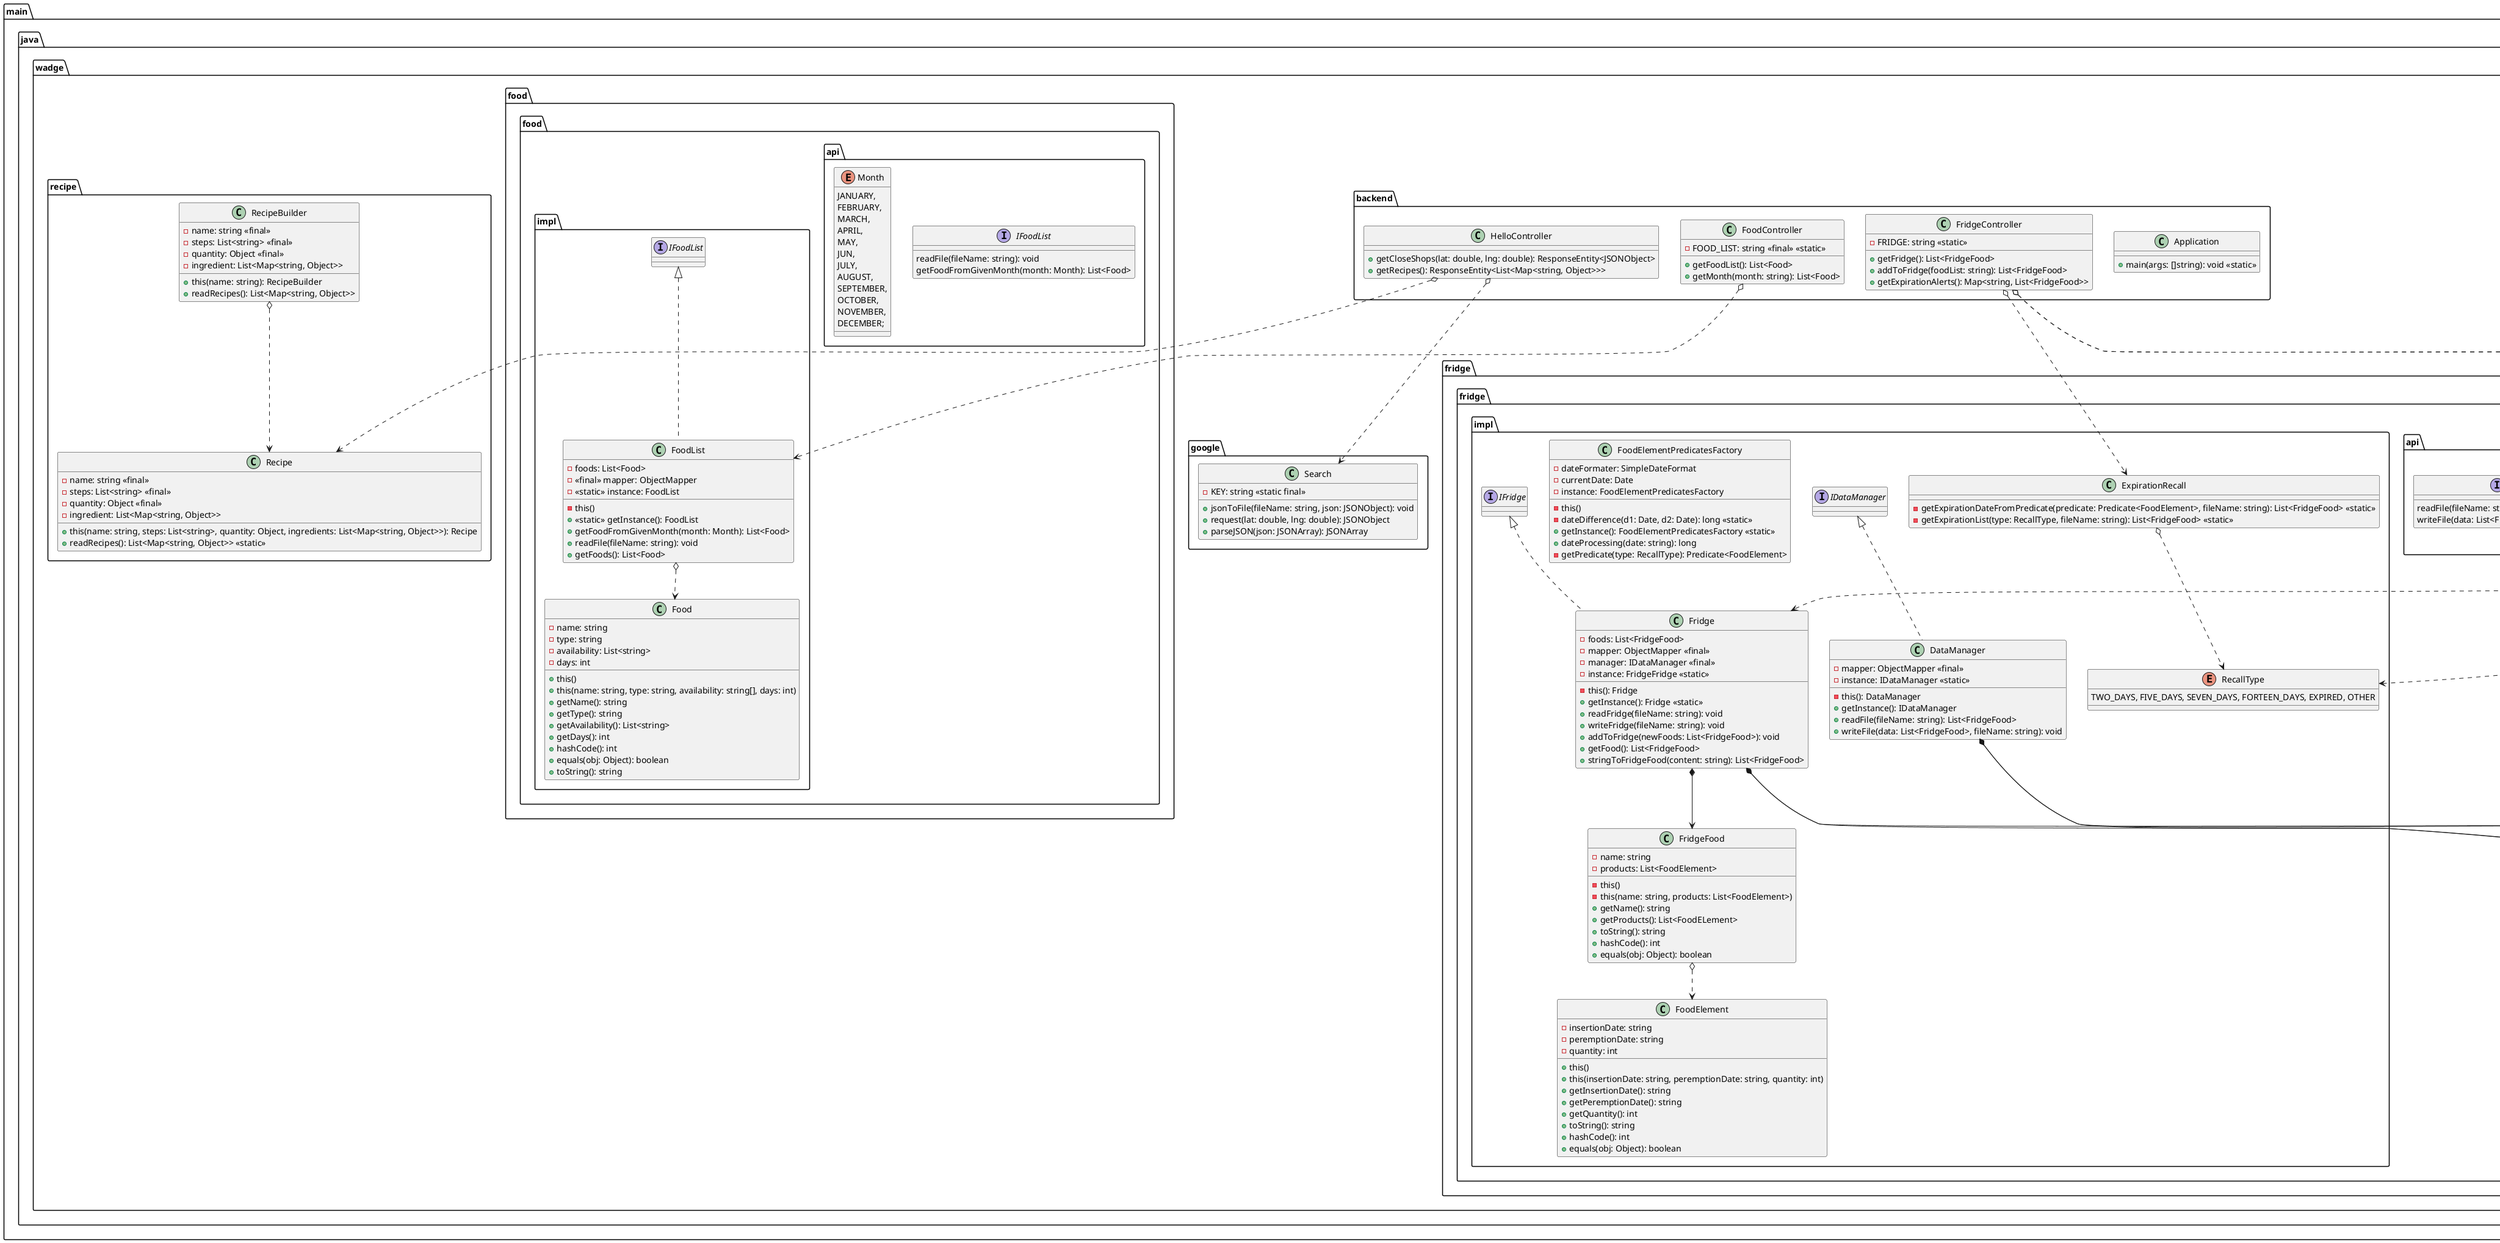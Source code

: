 @startuml wadgeBackEnd

package main.java.wadge{
    package backend{
        class Application {
            + main(args: []string): void <<static>>
        }
        class HelloController {
            + getCloseShops(lat: double, lng: double): ResponseEntity<JSONObject>
            + getRecipes(): ResponseEntity<List<Map<string, Object>>>
            }
        class FoodController{
            - FOOD_LIST: string <<final>> <<static>>
            + getFoodList(): List<Food>
            + getMonth(month: string): List<Food>
        }
        class FridgeController{
            - FRIDGE: string <<static>>
            + getFridge(): List<FridgeFood>
            + addToFridge(foodList: string): List<FridgeFood>
            + getExpirationAlerts(): Map<string, List<FridgeFood>>
        }
    }
    package fridge{

        package fridge.api{
            interface IFridge {
                writeFridge(fileName: string): void
                readFridge(fileName: string): void
                readFile(fileName: string): List<FridgeFood>
                addToFridge(newFoods: List<FridgeFood>): void
                stringToFridgeFood(content: string): List<FridgeFood>
             }
             interface IDataManager {
                 readFile(fileName: string): List<FridgeFood>
                 writeFile(data: List<FridgeFood>, fileName: string): void
             }
        }

        package fridge.impl{

            class ExpirationRecall {
                - getExpirationDateFromPredicate(predicate: Predicate<FoodElement>, fileName: string): List<FridgeFood> <<static>>
                - getExpirationList(type: RecallType, fileName: string): List<FridgeFood> <<static>>
            }
            
            
            enum RecallType {
                TWO_DAYS, FIVE_DAYS, SEVEN_DAYS, FORTEEN_DAYS, EXPIRED, OTHER
            }

            class DataManager implements IDataManager{
                - mapper: ObjectMapper <<final>>
                - instance: IDataManager <<static>>
                - this(): DataManager
                + getInstance(): IDataManager
                + readFile(fileName: string): List<FridgeFood>
                + writeFile(data: List<FridgeFood>, fileName: string): void
             }

            class FoodElement {
                - insertionDate: string
                - peremptionDate: string
                - quantity: int
                + this()
                + this(insertionDate: string, peremptionDate: string, quantity: int)
                + getInsertionDate(): string
                + getPeremptionDate(): string
                + getQuantity(): int
                + toString(): string
                + hashCode(): int
                + equals(obj: Object): boolean
            }

            class FoodElementPredicatesFactory {
                - dateFormater: SimpleDateFormat
                - currentDate: Date
                - instance: FoodElementPredicatesFactory
                - this()
                - dateDifference(d1: Date, d2: Date): long <<static>>
                + getInstance(): FoodElementPredicatesFactory <<static>>
                + dateProcessing(date: string): long
                - getPredicate(type: RecallType): Predicate<FoodElement>
            }

            class Fridge implements IFridge{
                - foods: List<FridgeFood>
                - mapper: ObjectMapper <<final>>
                - manager: IDataManager <<final>>
                - instance: FridgeFridge <<static>>
                - this(): Fridge
                + getInstance(): Fridge <<static>>
                + readFridge(fileName: string): void
                + writeFridge(fileName: string): void
                + addToFridge(newFoods: List<FridgeFood>): void
                + getFood(): List<FridgeFood>
                + stringToFridgeFood(content: string): List<FridgeFood>
            }

            class FridgeFood{
                - name: string
                - products: List<FoodElement>
                - this()
                - this(name: string, products: List<FoodElement>)
                + getName(): string
                + getProducts(): List<FoodELement>
                + toString(): string
                + hashCode(): int
                + equals(obj: Object): boolean
            }

        }
        
    }

    package food{

        package food.api{
            interface IFoodList{
                readFile(fileName: string): void
                getFoodFromGivenMonth(month: Month): List<Food> 
            }
            enum Month{
                JANUARY,
                FEBRUARY,
                MARCH,
                APRIL,
                MAY,
                JUN,
                JULY,
                AUGUST,
                SEPTEMBER,
                OCTOBER,
                NOVEMBER,
                DECEMBER;
            }
        }

        package food.impl{
            class Food {
                - name: string
                - type: string
                - availability: List<string>
                - days: int
                + this()
                + this(name: string, type: string, availability: string[], days: int)
                + getName(): string
                + getType(): string
                + getAvailability(): List<string>
                + getDays(): int
                + hashCode(): int
                + equals(obj: Object): boolean
                + toString(): string
            }
            
            class FoodList implements IFoodList {
                - foods: List<Food>
                - <<final>> mapper: ObjectMapper
                - <<static>> instance: FoodList
                - this()
                + <<static>> getInstance(): FoodList
                + getFoodFromGivenMonth(month: Month): List<Food>
                + readFile(fileName: string): void
                + getFoods(): List<Food>
            }
        }
    }
    
    package google{

         class Search {
            - KEY: string <<static final>>
            + jsonToFile(fileName: string, json: JSONObject): void
            + request(lat: double, lng: double): JSONObject
            + parseJSON(json: JSONArray): JSONArray
        }
    }

    package recipe{

        class Recipe {
            - name: string <<final>>
            - steps: List<string> <<final>>
            - quantity: Object <<final>>
            - ingredient: List<Map<string, Object>>
            + this(name: string, steps: List<string>, quantity: Object, ingredients: List<Map<string, Object>>): Recipe
            + readRecipes(): List<Map<string, Object>> <<static>>
        }

        class RecipeBuilder {
            - name: string <<final>>
            - steps: List<string> <<final>>
            - quantity: Object <<final>>
            - ingredient: List<Map<string, Object>>
            + this(name: string): RecipeBuilder
            + readRecipes(): List<Map<string, Object>>
        }

        
    }

    HelloController o..> Search
    HelloController o..> Recipe
    FoodController o..> FoodList
    RecipeBuilder o..> Recipe
    FridgeController o..> Fridge
    FridgeController o..> RecallType
    FridgeController o..> ExpirationRecall
    FoodList o..> Food
    Fridge *--> FridgeFood
    Fridge *--> IDataManager
    Fridge *--> ObjectMapper
    FridgeFood o..> FoodElement
    ExpirationRecall o..> RecallType
    DataManager *--> IDataManager
    DataManager *--> ObjectMapper

}

@enduml